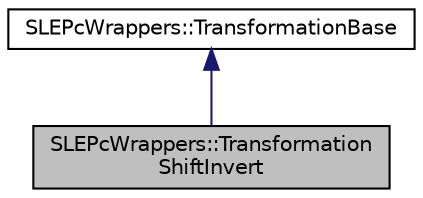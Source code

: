 digraph "SLEPcWrappers::TransformationShiftInvert"
{
 // LATEX_PDF_SIZE
  edge [fontname="Helvetica",fontsize="10",labelfontname="Helvetica",labelfontsize="10"];
  node [fontname="Helvetica",fontsize="10",shape=record];
  Node1 [label="SLEPcWrappers::Transformation\lShiftInvert",height=0.2,width=0.4,color="black", fillcolor="grey75", style="filled", fontcolor="black",tooltip=" "];
  Node2 -> Node1 [dir="back",color="midnightblue",fontsize="10",style="solid",fontname="Helvetica"];
  Node2 [label="SLEPcWrappers::TransformationBase",height=0.2,width=0.4,color="black", fillcolor="white", style="filled",URL="$classSLEPcWrappers_1_1TransformationBase.html",tooltip=" "];
}
